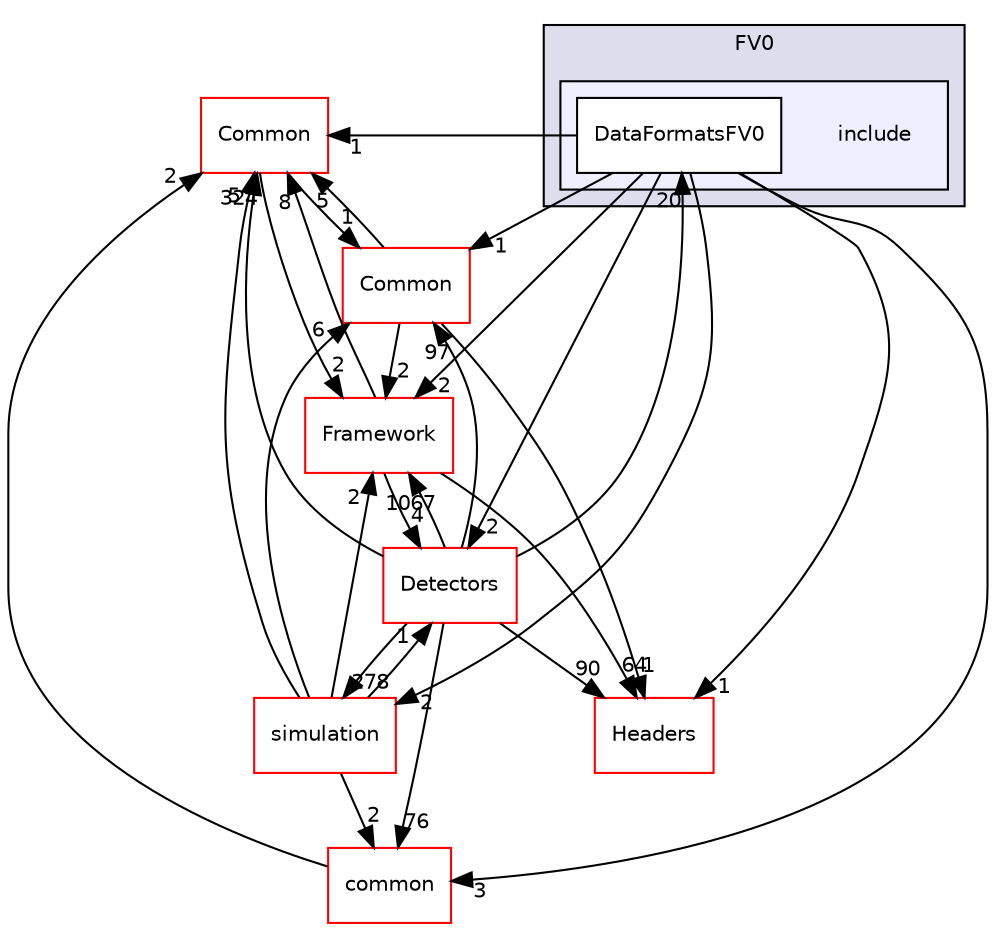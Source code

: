digraph "/home/travis/build/AliceO2Group/AliceO2/DataFormats/Detectors/FIT/FV0/include" {
  bgcolor=transparent;
  compound=true
  node [ fontsize="10", fontname="Helvetica"];
  edge [ labelfontsize="10", labelfontname="Helvetica"];
  subgraph clusterdir_f4f1e38aba3110f726ddf74e738f6d97 {
    graph [ bgcolor="#ddddee", pencolor="black", label="FV0" fontname="Helvetica", fontsize="10", URL="dir_f4f1e38aba3110f726ddf74e738f6d97.html"]
  subgraph clusterdir_3bbb71d3375d755dd2249f09aadc9536 {
    graph [ bgcolor="#eeeeff", pencolor="black", label="" URL="dir_3bbb71d3375d755dd2249f09aadc9536.html"];
    dir_3bbb71d3375d755dd2249f09aadc9536 [shape=plaintext label="include"];
    dir_4eb4c3ea19384e99f76520fce8a5b11a [shape=box label="DataFormatsFV0" color="black" fillcolor="white" style="filled" URL="dir_4eb4c3ea19384e99f76520fce8a5b11a.html"];
  }
  }
  dir_4ab6b4cc6a7edbff49100e9123df213f [shape=box label="Common" color="red" URL="dir_4ab6b4cc6a7edbff49100e9123df213f.html"];
  dir_051dca18e802f8e9474f2e30d29c04e0 [shape=box label="Detectors" color="red" URL="dir_051dca18e802f8e9474f2e30d29c04e0.html"];
  dir_183e7c4434404fe9096e1bd8673e1fcf [shape=box label="Headers" color="red" URL="dir_183e7c4434404fe9096e1bd8673e1fcf.html"];
  dir_047746f9f311f49446db9474b7431d0d [shape=box label="simulation" color="red" URL="dir_047746f9f311f49446db9474b7431d0d.html"];
  dir_74593c7a91e03746ae2a516888bf9494 [shape=box label="Common" color="red" URL="dir_74593c7a91e03746ae2a516888bf9494.html"];
  dir_7924ba4398ae4560cd37376e44666c6d [shape=box label="common" color="red" URL="dir_7924ba4398ae4560cd37376e44666c6d.html"];
  dir_bcbb2cf9a3d3d83e5515c82071a07177 [shape=box label="Framework" color="red" URL="dir_bcbb2cf9a3d3d83e5515c82071a07177.html"];
  dir_4ab6b4cc6a7edbff49100e9123df213f->dir_74593c7a91e03746ae2a516888bf9494 [headlabel="1", labeldistance=1.5 headhref="dir_000036_000105.html"];
  dir_4ab6b4cc6a7edbff49100e9123df213f->dir_bcbb2cf9a3d3d83e5515c82071a07177 [headlabel="2", labeldistance=1.5 headhref="dir_000036_000063.html"];
  dir_051dca18e802f8e9474f2e30d29c04e0->dir_4ab6b4cc6a7edbff49100e9123df213f [headlabel="324", labeldistance=1.5 headhref="dir_000049_000036.html"];
  dir_051dca18e802f8e9474f2e30d29c04e0->dir_183e7c4434404fe9096e1bd8673e1fcf [headlabel="90", labeldistance=1.5 headhref="dir_000049_000098.html"];
  dir_051dca18e802f8e9474f2e30d29c04e0->dir_047746f9f311f49446db9474b7431d0d [headlabel="278", labeldistance=1.5 headhref="dir_000049_000263.html"];
  dir_051dca18e802f8e9474f2e30d29c04e0->dir_74593c7a91e03746ae2a516888bf9494 [headlabel="97", labeldistance=1.5 headhref="dir_000049_000105.html"];
  dir_051dca18e802f8e9474f2e30d29c04e0->dir_4eb4c3ea19384e99f76520fce8a5b11a [headlabel="20", labeldistance=1.5 headhref="dir_000049_000198.html"];
  dir_051dca18e802f8e9474f2e30d29c04e0->dir_7924ba4398ae4560cd37376e44666c6d [headlabel="76", labeldistance=1.5 headhref="dir_000049_000095.html"];
  dir_051dca18e802f8e9474f2e30d29c04e0->dir_bcbb2cf9a3d3d83e5515c82071a07177 [headlabel="1067", labeldistance=1.5 headhref="dir_000049_000063.html"];
  dir_047746f9f311f49446db9474b7431d0d->dir_4ab6b4cc6a7edbff49100e9123df213f [headlabel="5", labeldistance=1.5 headhref="dir_000263_000036.html"];
  dir_047746f9f311f49446db9474b7431d0d->dir_051dca18e802f8e9474f2e30d29c04e0 [headlabel="1", labeldistance=1.5 headhref="dir_000263_000049.html"];
  dir_047746f9f311f49446db9474b7431d0d->dir_74593c7a91e03746ae2a516888bf9494 [headlabel="6", labeldistance=1.5 headhref="dir_000263_000105.html"];
  dir_047746f9f311f49446db9474b7431d0d->dir_7924ba4398ae4560cd37376e44666c6d [headlabel="2", labeldistance=1.5 headhref="dir_000263_000095.html"];
  dir_047746f9f311f49446db9474b7431d0d->dir_bcbb2cf9a3d3d83e5515c82071a07177 [headlabel="2", labeldistance=1.5 headhref="dir_000263_000063.html"];
  dir_74593c7a91e03746ae2a516888bf9494->dir_4ab6b4cc6a7edbff49100e9123df213f [headlabel="5", labeldistance=1.5 headhref="dir_000105_000036.html"];
  dir_74593c7a91e03746ae2a516888bf9494->dir_183e7c4434404fe9096e1bd8673e1fcf [headlabel="1", labeldistance=1.5 headhref="dir_000105_000098.html"];
  dir_74593c7a91e03746ae2a516888bf9494->dir_bcbb2cf9a3d3d83e5515c82071a07177 [headlabel="2", labeldistance=1.5 headhref="dir_000105_000063.html"];
  dir_4eb4c3ea19384e99f76520fce8a5b11a->dir_4ab6b4cc6a7edbff49100e9123df213f [headlabel="1", labeldistance=1.5 headhref="dir_000198_000036.html"];
  dir_4eb4c3ea19384e99f76520fce8a5b11a->dir_051dca18e802f8e9474f2e30d29c04e0 [headlabel="2", labeldistance=1.5 headhref="dir_000198_000049.html"];
  dir_4eb4c3ea19384e99f76520fce8a5b11a->dir_183e7c4434404fe9096e1bd8673e1fcf [headlabel="1", labeldistance=1.5 headhref="dir_000198_000098.html"];
  dir_4eb4c3ea19384e99f76520fce8a5b11a->dir_047746f9f311f49446db9474b7431d0d [headlabel="2", labeldistance=1.5 headhref="dir_000198_000263.html"];
  dir_4eb4c3ea19384e99f76520fce8a5b11a->dir_74593c7a91e03746ae2a516888bf9494 [headlabel="1", labeldistance=1.5 headhref="dir_000198_000105.html"];
  dir_4eb4c3ea19384e99f76520fce8a5b11a->dir_7924ba4398ae4560cd37376e44666c6d [headlabel="3", labeldistance=1.5 headhref="dir_000198_000095.html"];
  dir_4eb4c3ea19384e99f76520fce8a5b11a->dir_bcbb2cf9a3d3d83e5515c82071a07177 [headlabel="2", labeldistance=1.5 headhref="dir_000198_000063.html"];
  dir_7924ba4398ae4560cd37376e44666c6d->dir_4ab6b4cc6a7edbff49100e9123df213f [headlabel="2", labeldistance=1.5 headhref="dir_000095_000036.html"];
  dir_bcbb2cf9a3d3d83e5515c82071a07177->dir_4ab6b4cc6a7edbff49100e9123df213f [headlabel="8", labeldistance=1.5 headhref="dir_000063_000036.html"];
  dir_bcbb2cf9a3d3d83e5515c82071a07177->dir_051dca18e802f8e9474f2e30d29c04e0 [headlabel="4", labeldistance=1.5 headhref="dir_000063_000049.html"];
  dir_bcbb2cf9a3d3d83e5515c82071a07177->dir_183e7c4434404fe9096e1bd8673e1fcf [headlabel="64", labeldistance=1.5 headhref="dir_000063_000098.html"];
}
